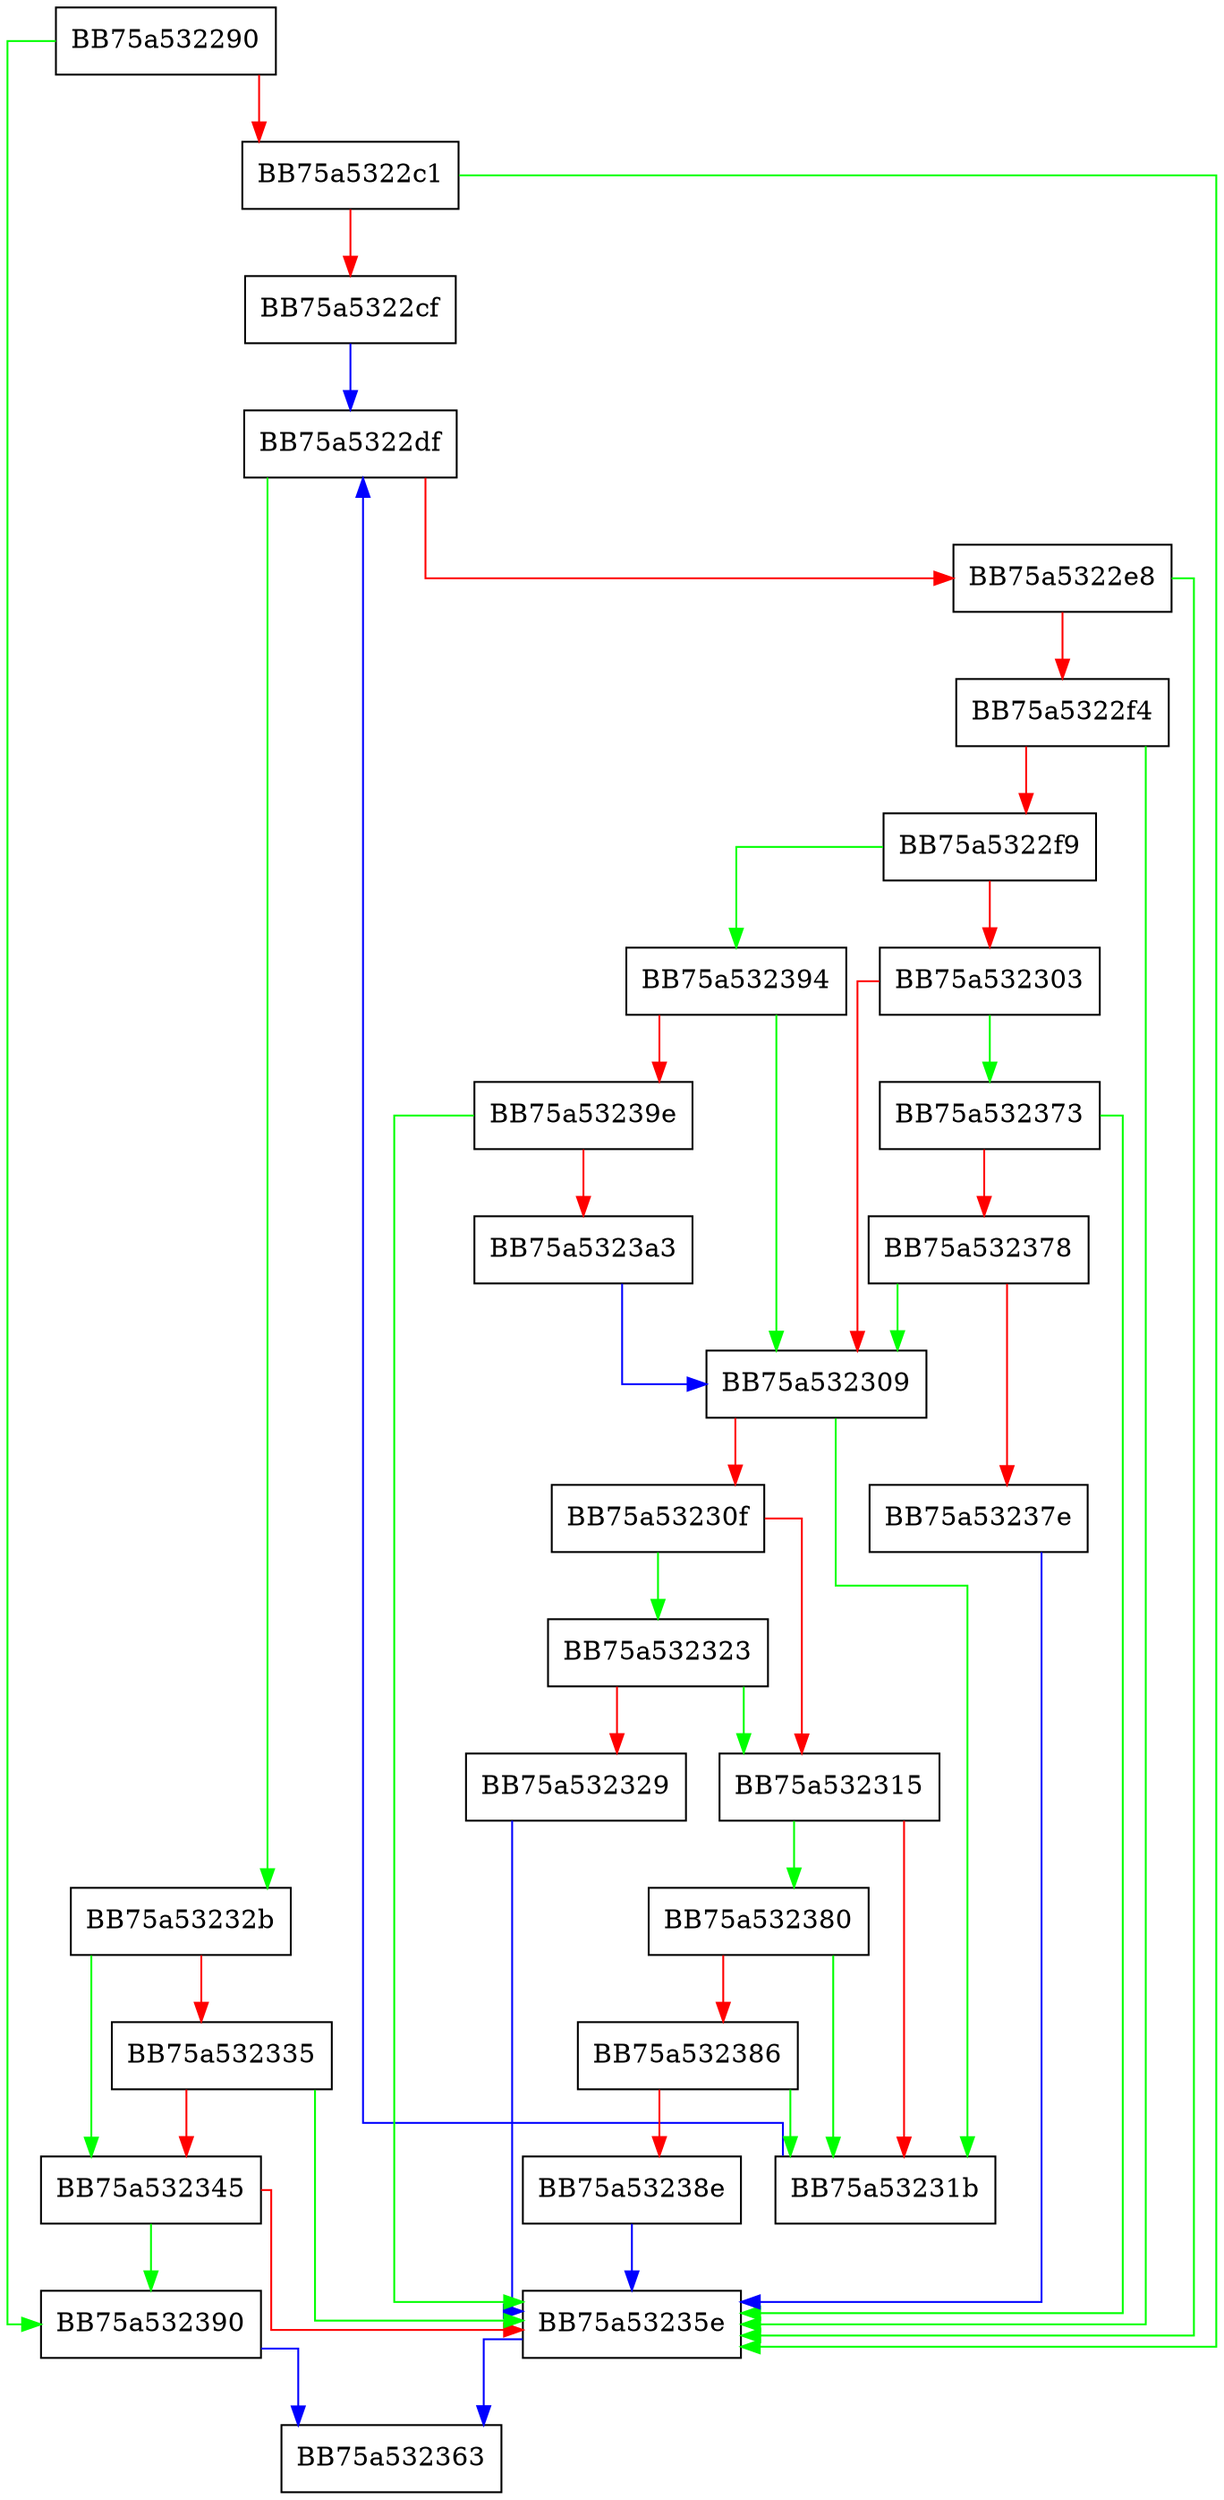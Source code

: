 digraph NeedPrefilter {
  node [shape="box"];
  graph [splines=ortho];
  BB75a532290 -> BB75a532390 [color="green"];
  BB75a532290 -> BB75a5322c1 [color="red"];
  BB75a5322c1 -> BB75a53235e [color="green"];
  BB75a5322c1 -> BB75a5322cf [color="red"];
  BB75a5322cf -> BB75a5322df [color="blue"];
  BB75a5322df -> BB75a53232b [color="green"];
  BB75a5322df -> BB75a5322e8 [color="red"];
  BB75a5322e8 -> BB75a53235e [color="green"];
  BB75a5322e8 -> BB75a5322f4 [color="red"];
  BB75a5322f4 -> BB75a53235e [color="green"];
  BB75a5322f4 -> BB75a5322f9 [color="red"];
  BB75a5322f9 -> BB75a532394 [color="green"];
  BB75a5322f9 -> BB75a532303 [color="red"];
  BB75a532303 -> BB75a532373 [color="green"];
  BB75a532303 -> BB75a532309 [color="red"];
  BB75a532309 -> BB75a53231b [color="green"];
  BB75a532309 -> BB75a53230f [color="red"];
  BB75a53230f -> BB75a532323 [color="green"];
  BB75a53230f -> BB75a532315 [color="red"];
  BB75a532315 -> BB75a532380 [color="green"];
  BB75a532315 -> BB75a53231b [color="red"];
  BB75a53231b -> BB75a5322df [color="blue"];
  BB75a532323 -> BB75a532315 [color="green"];
  BB75a532323 -> BB75a532329 [color="red"];
  BB75a532329 -> BB75a53235e [color="blue"];
  BB75a53232b -> BB75a532345 [color="green"];
  BB75a53232b -> BB75a532335 [color="red"];
  BB75a532335 -> BB75a53235e [color="green"];
  BB75a532335 -> BB75a532345 [color="red"];
  BB75a532345 -> BB75a532390 [color="green"];
  BB75a532345 -> BB75a53235e [color="red"];
  BB75a53235e -> BB75a532363 [color="blue"];
  BB75a532373 -> BB75a53235e [color="green"];
  BB75a532373 -> BB75a532378 [color="red"];
  BB75a532378 -> BB75a532309 [color="green"];
  BB75a532378 -> BB75a53237e [color="red"];
  BB75a53237e -> BB75a53235e [color="blue"];
  BB75a532380 -> BB75a53231b [color="green"];
  BB75a532380 -> BB75a532386 [color="red"];
  BB75a532386 -> BB75a53231b [color="green"];
  BB75a532386 -> BB75a53238e [color="red"];
  BB75a53238e -> BB75a53235e [color="blue"];
  BB75a532390 -> BB75a532363 [color="blue"];
  BB75a532394 -> BB75a532309 [color="green"];
  BB75a532394 -> BB75a53239e [color="red"];
  BB75a53239e -> BB75a53235e [color="green"];
  BB75a53239e -> BB75a5323a3 [color="red"];
  BB75a5323a3 -> BB75a532309 [color="blue"];
}